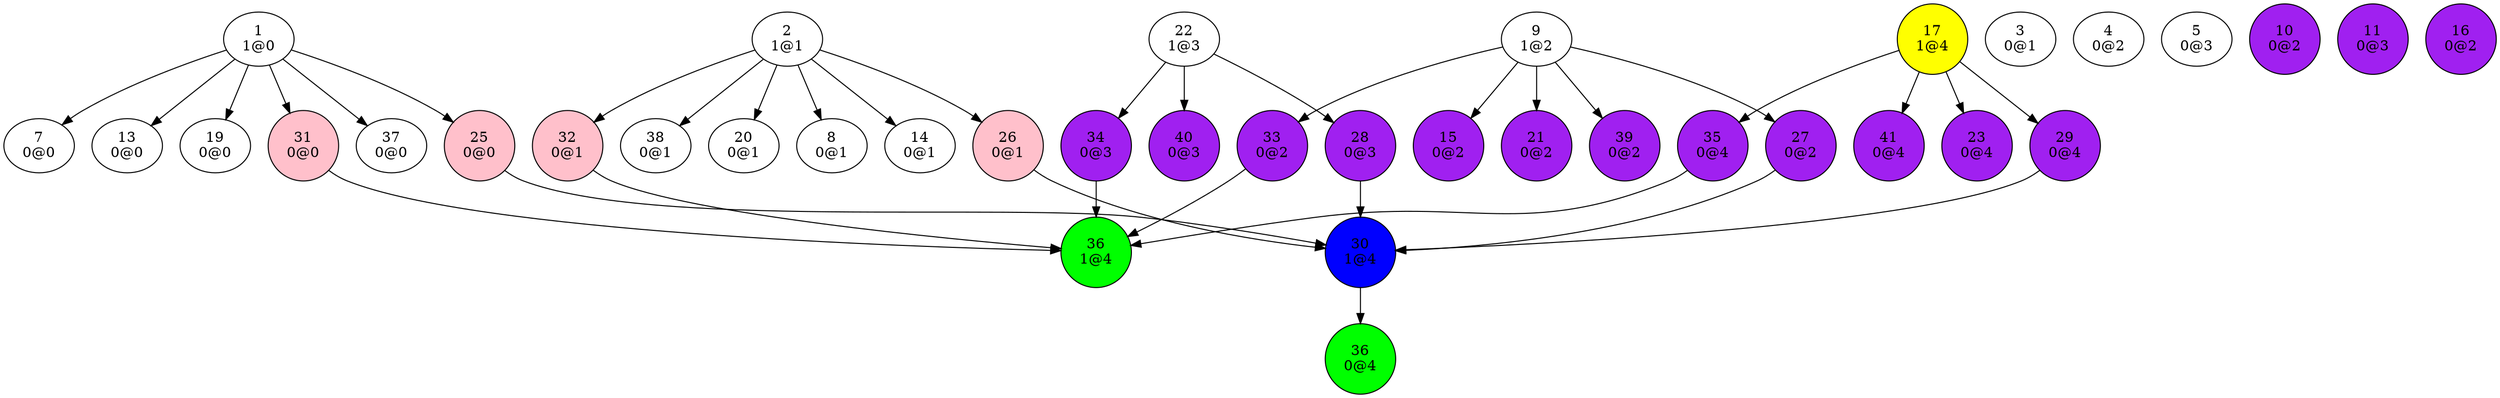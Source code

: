 digraph {
"1
1@0"->"7
0@0";
"1
1@0"->"13
0@0";
"1
1@0"->"19
0@0";
"1
1@0"->"25
0@0";
"1
1@0"->"31
0@0";
"1
1@0"->"37
0@0";
"2
1@1"->"8
0@1";
"2
1@1"->"14
0@1";
"2
1@1"->"20
0@1";
"2
1@1"->"26
0@1";
"2
1@1"->"32
0@1";
"2
1@1"->"38
0@1";
"3
0@1";
"4
0@2";
"5
0@3";
"7
0@0";
"8
0@1";
"9
1@2"->"15
0@2";
"9
1@2"->"21
0@2";
"9
1@2"->"27
0@2";
"9
1@2"->"33
0@2";
"9
1@2"->"39
0@2";
"10
0@2";
"11
0@3";
"13
0@0";
"14
0@1";
"15
0@2";
"16
0@2";
"17
1@4"->"23
0@4";
"17
1@4"->"29
0@4";
"17
1@4"->"35
0@4";
"17
1@4"->"41
0@4";
"19
0@0";
"20
0@1";
"21
0@2";
"22
1@3"->"28
0@3";
"22
1@3"->"34
0@3";
"22
1@3"->"40
0@3";
"23
0@4";
"25
0@0"->"30
1@4";
"26
0@1"->"30
1@4";
"27
0@2"->"30
1@4";
"28
0@3"->"30
1@4";
"29
0@4"->"30
1@4";
"30
1@4"->"36
0@4";
"31
0@0"->"36
1@4";
"32
0@1"->"36
1@4";
"33
0@2"->"36
1@4";
"34
0@3"->"36
1@4";
"35
0@4"->"36
1@4";
"36
0@4";
"36
1@4";
"37
0@0";
"38
0@1";
"39
0@2";
"40
0@3";
"41
0@4";
"10
0@2"[shape=circle, style=filled, fillcolor=purple];
"11
0@3"[shape=circle, style=filled, fillcolor=purple];
"15
0@2"[shape=circle, style=filled, fillcolor=purple];
"16
0@2"[shape=circle, style=filled, fillcolor=purple];
"17
1@4"[shape=circle, style=filled, fillcolor=yellow];
"21
0@2"[shape=circle, style=filled, fillcolor=purple];
"23
0@4"[shape=circle, style=filled, fillcolor=purple];
"25
0@0"[shape=circle, style=filled, fillcolor=pink];
"26
0@1"[shape=circle, style=filled, fillcolor=pink];
"27
0@2"[shape=circle, style=filled, fillcolor=purple];
"28
0@3"[shape=circle, style=filled, fillcolor=purple];
"29
0@4"[shape=circle, style=filled, fillcolor=purple];
"30
1@4"[shape=circle, style=filled, fillcolor=blue];
"31
0@0"[shape=circle, style=filled, fillcolor=pink];
"32
0@1"[shape=circle, style=filled, fillcolor=pink];
"33
0@2"[shape=circle, style=filled, fillcolor=purple];
"34
0@3"[shape=circle, style=filled, fillcolor=purple];
"35
0@4"[shape=circle, style=filled, fillcolor=purple];
"36
0@4"[shape=circle, style=filled, fillcolor=green];
"36
1@4"[shape=circle, style=filled, fillcolor=green];
"39
0@2"[shape=circle, style=filled, fillcolor=purple];
"40
0@3"[shape=circle, style=filled, fillcolor=purple];
"41
0@4"[shape=circle, style=filled, fillcolor=purple];
}